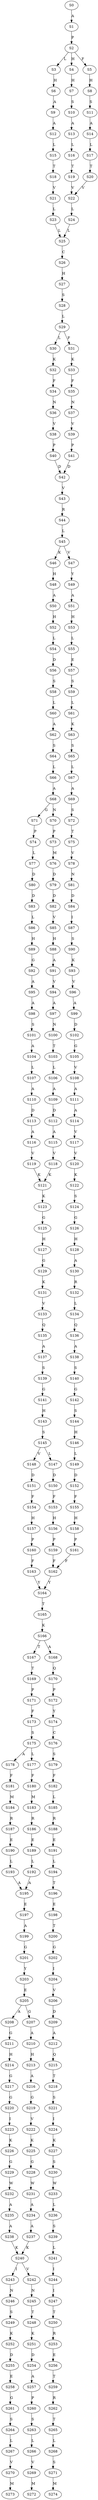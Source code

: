 strict digraph  {
	S0 -> S1 [ label = A ];
	S1 -> S2 [ label = P ];
	S2 -> S3 [ label = L ];
	S2 -> S4 [ label = H ];
	S2 -> S5 [ label = F ];
	S3 -> S6 [ label = H ];
	S4 -> S7 [ label = H ];
	S5 -> S8 [ label = H ];
	S6 -> S9 [ label = A ];
	S7 -> S10 [ label = S ];
	S8 -> S11 [ label = S ];
	S9 -> S12 [ label = A ];
	S10 -> S13 [ label = A ];
	S11 -> S14 [ label = A ];
	S12 -> S15 [ label = L ];
	S13 -> S16 [ label = L ];
	S14 -> S17 [ label = L ];
	S15 -> S18 [ label = T ];
	S16 -> S19 [ label = T ];
	S17 -> S20 [ label = T ];
	S18 -> S21 [ label = V ];
	S19 -> S22 [ label = V ];
	S20 -> S22 [ label = V ];
	S21 -> S23 [ label = L ];
	S22 -> S24 [ label = L ];
	S23 -> S25 [ label = L ];
	S24 -> S25 [ label = L ];
	S25 -> S26 [ label = C ];
	S26 -> S27 [ label = H ];
	S27 -> S28 [ label = S ];
	S28 -> S29 [ label = L ];
	S29 -> S30 [ label = L ];
	S29 -> S31 [ label = F ];
	S30 -> S32 [ label = K ];
	S31 -> S33 [ label = K ];
	S32 -> S34 [ label = F ];
	S33 -> S35 [ label = F ];
	S34 -> S36 [ label = N ];
	S35 -> S37 [ label = N ];
	S36 -> S38 [ label = V ];
	S37 -> S39 [ label = V ];
	S38 -> S40 [ label = P ];
	S39 -> S41 [ label = P ];
	S40 -> S42 [ label = D ];
	S41 -> S42 [ label = D ];
	S42 -> S43 [ label = V ];
	S43 -> S44 [ label = R ];
	S44 -> S45 [ label = L ];
	S45 -> S46 [ label = K ];
	S45 -> S47 [ label = V ];
	S46 -> S48 [ label = H ];
	S47 -> S49 [ label = Y ];
	S48 -> S50 [ label = A ];
	S49 -> S51 [ label = A ];
	S50 -> S52 [ label = H ];
	S51 -> S53 [ label = H ];
	S52 -> S54 [ label = L ];
	S53 -> S55 [ label = L ];
	S54 -> S56 [ label = D ];
	S55 -> S57 [ label = E ];
	S56 -> S58 [ label = S ];
	S57 -> S59 [ label = S ];
	S58 -> S60 [ label = L ];
	S59 -> S61 [ label = L ];
	S60 -> S62 [ label = A ];
	S61 -> S63 [ label = K ];
	S62 -> S64 [ label = S ];
	S63 -> S65 [ label = S ];
	S64 -> S66 [ label = L ];
	S65 -> S67 [ label = L ];
	S66 -> S68 [ label = A ];
	S67 -> S69 [ label = A ];
	S68 -> S70 [ label = N ];
	S68 -> S71 [ label = G ];
	S69 -> S72 [ label = S ];
	S70 -> S73 [ label = P ];
	S71 -> S74 [ label = P ];
	S72 -> S75 [ label = T ];
	S73 -> S76 [ label = M ];
	S74 -> S77 [ label = L ];
	S75 -> S78 [ label = V ];
	S76 -> S79 [ label = D ];
	S77 -> S80 [ label = D ];
	S78 -> S81 [ label = N ];
	S79 -> S82 [ label = D ];
	S80 -> S83 [ label = D ];
	S81 -> S84 [ label = D ];
	S82 -> S85 [ label = V ];
	S83 -> S86 [ label = L ];
	S84 -> S87 [ label = I ];
	S85 -> S88 [ label = H ];
	S86 -> S89 [ label = H ];
	S87 -> S90 [ label = S ];
	S88 -> S91 [ label = A ];
	S89 -> S92 [ label = G ];
	S90 -> S93 [ label = K ];
	S91 -> S94 [ label = V ];
	S92 -> S95 [ label = A ];
	S93 -> S96 [ label = V ];
	S94 -> S97 [ label = A ];
	S95 -> S98 [ label = A ];
	S96 -> S99 [ label = A ];
	S97 -> S100 [ label = N ];
	S98 -> S101 [ label = S ];
	S99 -> S102 [ label = D ];
	S100 -> S103 [ label = T ];
	S101 -> S104 [ label = A ];
	S102 -> S105 [ label = G ];
	S103 -> S106 [ label = L ];
	S104 -> S107 [ label = L ];
	S105 -> S108 [ label = V ];
	S106 -> S109 [ label = A ];
	S107 -> S110 [ label = A ];
	S108 -> S111 [ label = A ];
	S109 -> S112 [ label = D ];
	S110 -> S113 [ label = D ];
	S111 -> S114 [ label = A ];
	S112 -> S115 [ label = A ];
	S113 -> S116 [ label = A ];
	S114 -> S117 [ label = V ];
	S115 -> S118 [ label = V ];
	S116 -> S119 [ label = V ];
	S117 -> S120 [ label = V ];
	S118 -> S121 [ label = K ];
	S119 -> S121 [ label = K ];
	S120 -> S122 [ label = K ];
	S121 -> S123 [ label = K ];
	S122 -> S124 [ label = S ];
	S123 -> S125 [ label = G ];
	S124 -> S126 [ label = G ];
	S125 -> S127 [ label = H ];
	S126 -> S128 [ label = H ];
	S127 -> S129 [ label = G ];
	S128 -> S130 [ label = A ];
	S129 -> S131 [ label = K ];
	S130 -> S132 [ label = R ];
	S131 -> S133 [ label = V ];
	S132 -> S134 [ label = L ];
	S133 -> S135 [ label = Q ];
	S134 -> S136 [ label = Q ];
	S135 -> S137 [ label = A ];
	S136 -> S138 [ label = A ];
	S137 -> S139 [ label = S ];
	S138 -> S140 [ label = S ];
	S139 -> S141 [ label = G ];
	S140 -> S142 [ label = G ];
	S141 -> S143 [ label = H ];
	S142 -> S144 [ label = S ];
	S143 -> S145 [ label = S ];
	S144 -> S146 [ label = H ];
	S145 -> S147 [ label = L ];
	S145 -> S148 [ label = V ];
	S146 -> S149 [ label = L ];
	S147 -> S150 [ label = D ];
	S148 -> S151 [ label = D ];
	S149 -> S152 [ label = D ];
	S150 -> S153 [ label = F ];
	S151 -> S154 [ label = F ];
	S152 -> S155 [ label = F ];
	S153 -> S156 [ label = H ];
	S154 -> S157 [ label = H ];
	S155 -> S158 [ label = H ];
	S156 -> S159 [ label = P ];
	S157 -> S160 [ label = P ];
	S158 -> S161 [ label = P ];
	S159 -> S162 [ label = F ];
	S160 -> S163 [ label = F ];
	S161 -> S162 [ label = F ];
	S162 -> S164 [ label = Y ];
	S163 -> S164 [ label = Y ];
	S164 -> S165 [ label = T ];
	S165 -> S166 [ label = K ];
	S166 -> S167 [ label = T ];
	S166 -> S168 [ label = A ];
	S167 -> S169 [ label = T ];
	S168 -> S170 [ label = Q ];
	S169 -> S171 [ label = P ];
	S170 -> S172 [ label = P ];
	S171 -> S173 [ label = F ];
	S172 -> S174 [ label = Y ];
	S173 -> S175 [ label = S ];
	S174 -> S176 [ label = C ];
	S175 -> S177 [ label = L ];
	S175 -> S178 [ label = A ];
	S176 -> S179 [ label = S ];
	S177 -> S180 [ label = F ];
	S178 -> S181 [ label = F ];
	S179 -> S182 [ label = F ];
	S180 -> S183 [ label = M ];
	S181 -> S184 [ label = M ];
	S182 -> S185 [ label = L ];
	S183 -> S186 [ label = R ];
	S184 -> S187 [ label = R ];
	S185 -> S188 [ label = R ];
	S186 -> S189 [ label = E ];
	S187 -> S190 [ label = E ];
	S188 -> S191 [ label = E ];
	S189 -> S192 [ label = L ];
	S190 -> S193 [ label = L ];
	S191 -> S194 [ label = L ];
	S192 -> S195 [ label = A ];
	S193 -> S195 [ label = A ];
	S194 -> S196 [ label = T ];
	S195 -> S197 [ label = E ];
	S196 -> S198 [ label = E ];
	S197 -> S199 [ label = A ];
	S198 -> S200 [ label = T ];
	S199 -> S201 [ label = G ];
	S200 -> S202 [ label = G ];
	S201 -> S203 [ label = Y ];
	S202 -> S204 [ label = I ];
	S203 -> S205 [ label = E ];
	S204 -> S206 [ label = V ];
	S205 -> S207 [ label = G ];
	S205 -> S208 [ label = A ];
	S206 -> S209 [ label = D ];
	S207 -> S210 [ label = A ];
	S208 -> S211 [ label = G ];
	S209 -> S212 [ label = A ];
	S210 -> S213 [ label = H ];
	S211 -> S214 [ label = H ];
	S212 -> S215 [ label = Q ];
	S213 -> S216 [ label = A ];
	S214 -> S217 [ label = G ];
	S215 -> S218 [ label = T ];
	S216 -> S219 [ label = G ];
	S217 -> S220 [ label = G ];
	S218 -> S221 [ label = S ];
	S219 -> S222 [ label = V ];
	S220 -> S223 [ label = I ];
	S221 -> S224 [ label = I ];
	S222 -> S225 [ label = K ];
	S223 -> S226 [ label = K ];
	S224 -> S227 [ label = K ];
	S225 -> S228 [ label = G ];
	S226 -> S229 [ label = G ];
	S227 -> S230 [ label = S ];
	S228 -> S231 [ label = W ];
	S229 -> S232 [ label = W ];
	S230 -> S233 [ label = W ];
	S231 -> S234 [ label = A ];
	S232 -> S235 [ label = A ];
	S233 -> S236 [ label = L ];
	S234 -> S237 [ label = A ];
	S235 -> S238 [ label = A ];
	S236 -> S239 [ label = S ];
	S237 -> S240 [ label = K ];
	S238 -> S240 [ label = K ];
	S239 -> S241 [ label = L ];
	S240 -> S242 [ label = V ];
	S240 -> S243 [ label = I ];
	S241 -> S244 [ label = I ];
	S242 -> S245 [ label = N ];
	S243 -> S246 [ label = N ];
	S244 -> S247 [ label = I ];
	S245 -> S248 [ label = T ];
	S246 -> S249 [ label = S ];
	S247 -> S250 [ label = T ];
	S248 -> S251 [ label = K ];
	S249 -> S252 [ label = K ];
	S250 -> S253 [ label = R ];
	S251 -> S254 [ label = D ];
	S252 -> S255 [ label = D ];
	S253 -> S256 [ label = E ];
	S254 -> S257 [ label = A ];
	S255 -> S258 [ label = E ];
	S256 -> S259 [ label = T ];
	S257 -> S260 [ label = P ];
	S258 -> S261 [ label = G ];
	S259 -> S262 [ label = R ];
	S260 -> S263 [ label = S ];
	S261 -> S264 [ label = S ];
	S262 -> S265 [ label = T ];
	S263 -> S266 [ label = L ];
	S264 -> S267 [ label = L ];
	S265 -> S268 [ label = L ];
	S266 -> S269 [ label = V ];
	S267 -> S270 [ label = V ];
	S268 -> S271 [ label = S ];
	S269 -> S272 [ label = M ];
	S270 -> S273 [ label = M ];
	S271 -> S274 [ label = M ];
}
